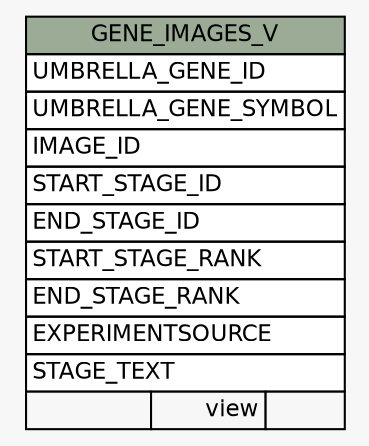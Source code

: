 // dot 2.38.0 on Windows 10 10.0
// SchemaSpy rev Unknown
digraph "GENE_IMAGES_V" {
  graph [
    rankdir="RL"
    bgcolor="#f7f7f7"
    nodesep="0.18"
    ranksep="0.46"
    fontname="Helvetica"
    fontsize="11"
  ];
  node [
    fontname="Helvetica"
    fontsize="11"
    shape="plaintext"
  ];
  edge [
    arrowsize="0.8"
  ];
  "GENE_IMAGES_V" [
    label=<
    <TABLE BORDER="0" CELLBORDER="1" CELLSPACING="0" BGCOLOR="#ffffff">
      <TR><TD COLSPAN="3" BGCOLOR="#9bab96" ALIGN="CENTER">GENE_IMAGES_V</TD></TR>
      <TR><TD PORT="UMBRELLA_GENE_ID" COLSPAN="3" ALIGN="LEFT">UMBRELLA_GENE_ID</TD></TR>
      <TR><TD PORT="UMBRELLA_GENE_SYMBOL" COLSPAN="3" ALIGN="LEFT">UMBRELLA_GENE_SYMBOL</TD></TR>
      <TR><TD PORT="IMAGE_ID" COLSPAN="3" ALIGN="LEFT">IMAGE_ID</TD></TR>
      <TR><TD PORT="START_STAGE_ID" COLSPAN="3" ALIGN="LEFT">START_STAGE_ID</TD></TR>
      <TR><TD PORT="END_STAGE_ID" COLSPAN="3" ALIGN="LEFT">END_STAGE_ID</TD></TR>
      <TR><TD PORT="START_STAGE_RANK" COLSPAN="3" ALIGN="LEFT">START_STAGE_RANK</TD></TR>
      <TR><TD PORT="END_STAGE_RANK" COLSPAN="3" ALIGN="LEFT">END_STAGE_RANK</TD></TR>
      <TR><TD PORT="EXPERIMENTSOURCE" COLSPAN="3" ALIGN="LEFT">EXPERIMENTSOURCE</TD></TR>
      <TR><TD PORT="STAGE_TEXT" COLSPAN="3" ALIGN="LEFT">STAGE_TEXT</TD></TR>
      <TR><TD ALIGN="LEFT" BGCOLOR="#f7f7f7">  </TD><TD ALIGN="RIGHT" BGCOLOR="#f7f7f7">view</TD><TD ALIGN="RIGHT" BGCOLOR="#f7f7f7">  </TD></TR>
    </TABLE>>
    URL="tables/GENE_IMAGES_V.html"
    tooltip="GENE_IMAGES_V"
  ];
}
